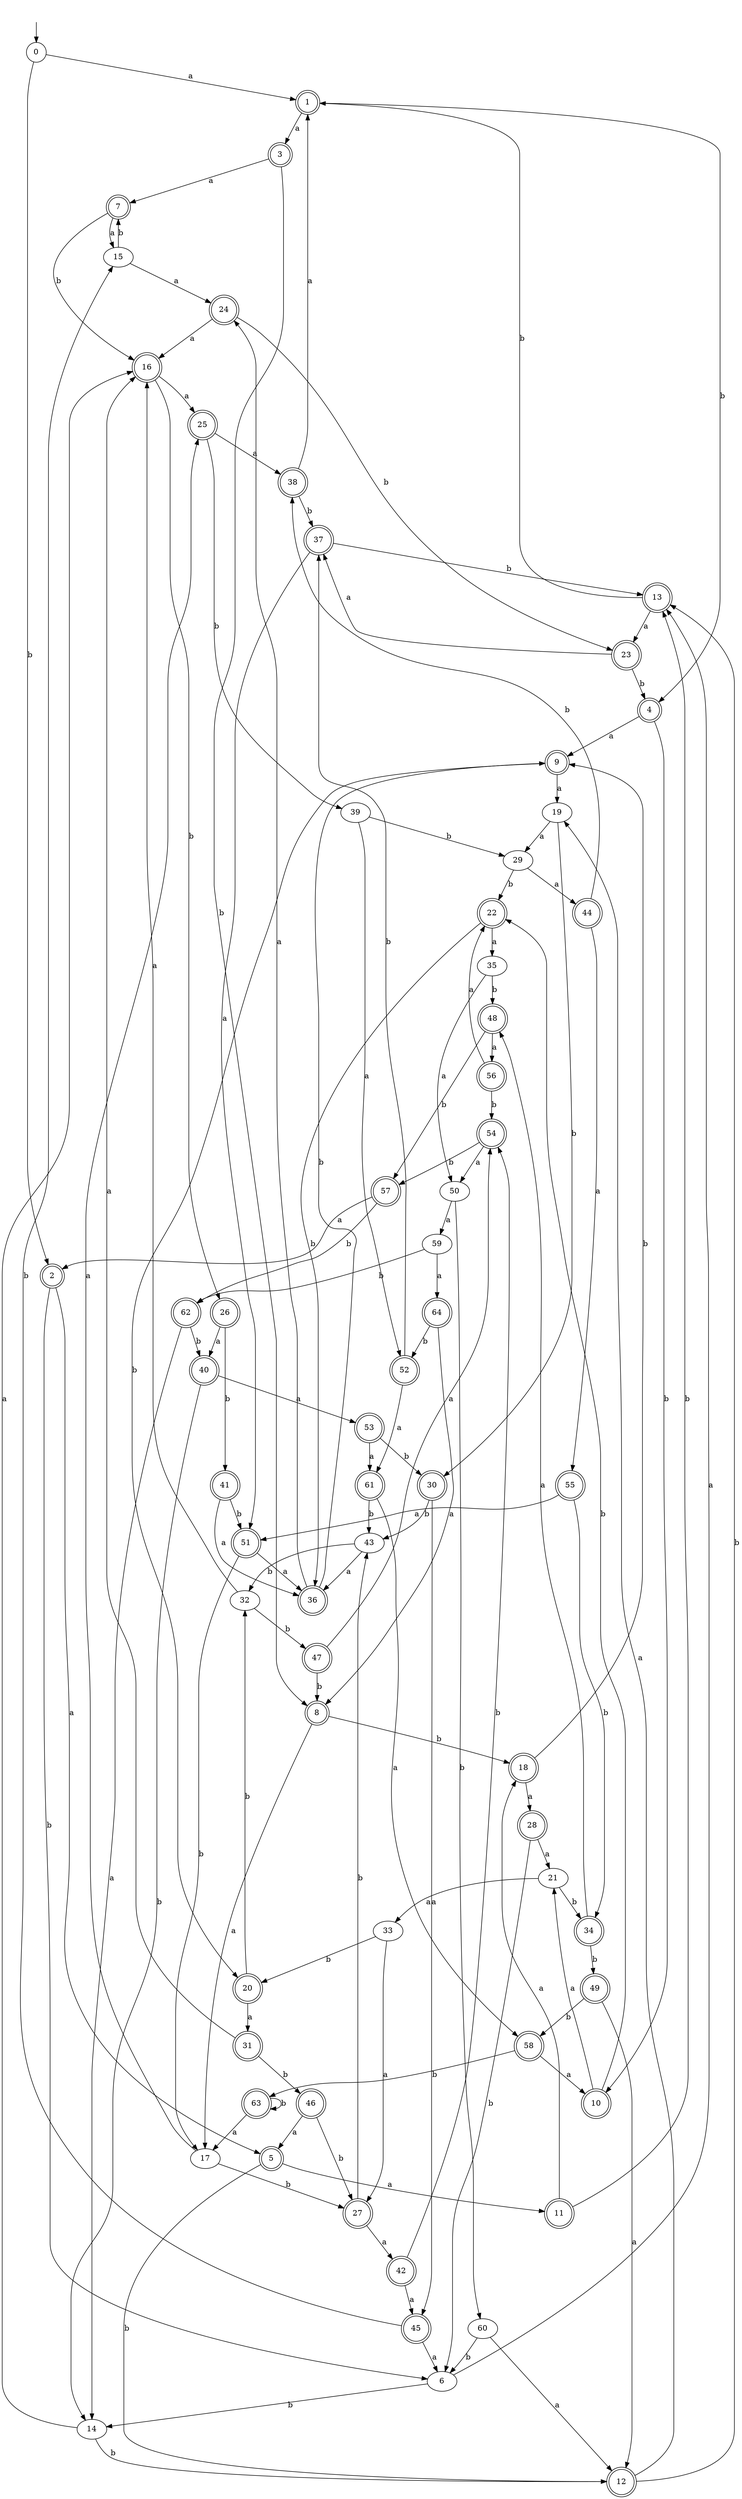 digraph RandomDFA {
  __start0 [label="", shape=none];
  __start0 -> 0 [label=""];
  0 [shape=circle]
  0 -> 1 [label="a"]
  0 -> 2 [label="b"]
  1 [shape=doublecircle]
  1 -> 3 [label="a"]
  1 -> 4 [label="b"]
  2 [shape=doublecircle]
  2 -> 5 [label="a"]
  2 -> 6 [label="b"]
  3 [shape=doublecircle]
  3 -> 7 [label="a"]
  3 -> 8 [label="b"]
  4 [shape=doublecircle]
  4 -> 9 [label="a"]
  4 -> 10 [label="b"]
  5 [shape=doublecircle]
  5 -> 11 [label="a"]
  5 -> 12 [label="b"]
  6
  6 -> 13 [label="a"]
  6 -> 14 [label="b"]
  7 [shape=doublecircle]
  7 -> 15 [label="a"]
  7 -> 16 [label="b"]
  8 [shape=doublecircle]
  8 -> 17 [label="a"]
  8 -> 18 [label="b"]
  9 [shape=doublecircle]
  9 -> 19 [label="a"]
  9 -> 20 [label="b"]
  10 [shape=doublecircle]
  10 -> 21 [label="a"]
  10 -> 22 [label="b"]
  11 [shape=doublecircle]
  11 -> 18 [label="a"]
  11 -> 13 [label="b"]
  12 [shape=doublecircle]
  12 -> 19 [label="a"]
  12 -> 13 [label="b"]
  13 [shape=doublecircle]
  13 -> 23 [label="a"]
  13 -> 1 [label="b"]
  14
  14 -> 16 [label="a"]
  14 -> 12 [label="b"]
  15
  15 -> 24 [label="a"]
  15 -> 7 [label="b"]
  16 [shape=doublecircle]
  16 -> 25 [label="a"]
  16 -> 26 [label="b"]
  17
  17 -> 25 [label="a"]
  17 -> 27 [label="b"]
  18 [shape=doublecircle]
  18 -> 28 [label="a"]
  18 -> 9 [label="b"]
  19
  19 -> 29 [label="a"]
  19 -> 30 [label="b"]
  20 [shape=doublecircle]
  20 -> 31 [label="a"]
  20 -> 32 [label="b"]
  21
  21 -> 33 [label="a"]
  21 -> 34 [label="b"]
  22 [shape=doublecircle]
  22 -> 35 [label="a"]
  22 -> 36 [label="b"]
  23 [shape=doublecircle]
  23 -> 37 [label="a"]
  23 -> 4 [label="b"]
  24 [shape=doublecircle]
  24 -> 16 [label="a"]
  24 -> 23 [label="b"]
  25 [shape=doublecircle]
  25 -> 38 [label="a"]
  25 -> 39 [label="b"]
  26 [shape=doublecircle]
  26 -> 40 [label="a"]
  26 -> 41 [label="b"]
  27 [shape=doublecircle]
  27 -> 42 [label="a"]
  27 -> 43 [label="b"]
  28 [shape=doublecircle]
  28 -> 21 [label="a"]
  28 -> 6 [label="b"]
  29
  29 -> 44 [label="a"]
  29 -> 22 [label="b"]
  30 [shape=doublecircle]
  30 -> 45 [label="a"]
  30 -> 43 [label="b"]
  31 [shape=doublecircle]
  31 -> 16 [label="a"]
  31 -> 46 [label="b"]
  32
  32 -> 16 [label="a"]
  32 -> 47 [label="b"]
  33
  33 -> 27 [label="a"]
  33 -> 20 [label="b"]
  34 [shape=doublecircle]
  34 -> 48 [label="a"]
  34 -> 49 [label="b"]
  35
  35 -> 50 [label="a"]
  35 -> 48 [label="b"]
  36 [shape=doublecircle]
  36 -> 24 [label="a"]
  36 -> 9 [label="b"]
  37 [shape=doublecircle]
  37 -> 51 [label="a"]
  37 -> 13 [label="b"]
  38 [shape=doublecircle]
  38 -> 1 [label="a"]
  38 -> 37 [label="b"]
  39
  39 -> 52 [label="a"]
  39 -> 29 [label="b"]
  40 [shape=doublecircle]
  40 -> 53 [label="a"]
  40 -> 14 [label="b"]
  41 [shape=doublecircle]
  41 -> 36 [label="a"]
  41 -> 51 [label="b"]
  42 [shape=doublecircle]
  42 -> 45 [label="a"]
  42 -> 54 [label="b"]
  43
  43 -> 36 [label="a"]
  43 -> 32 [label="b"]
  44 [shape=doublecircle]
  44 -> 55 [label="a"]
  44 -> 38 [label="b"]
  45 [shape=doublecircle]
  45 -> 6 [label="a"]
  45 -> 15 [label="b"]
  46 [shape=doublecircle]
  46 -> 5 [label="a"]
  46 -> 27 [label="b"]
  47 [shape=doublecircle]
  47 -> 54 [label="a"]
  47 -> 8 [label="b"]
  48 [shape=doublecircle]
  48 -> 56 [label="a"]
  48 -> 57 [label="b"]
  49 [shape=doublecircle]
  49 -> 12 [label="a"]
  49 -> 58 [label="b"]
  50
  50 -> 59 [label="a"]
  50 -> 60 [label="b"]
  51 [shape=doublecircle]
  51 -> 36 [label="a"]
  51 -> 17 [label="b"]
  52 [shape=doublecircle]
  52 -> 61 [label="a"]
  52 -> 37 [label="b"]
  53 [shape=doublecircle]
  53 -> 61 [label="a"]
  53 -> 30 [label="b"]
  54 [shape=doublecircle]
  54 -> 50 [label="a"]
  54 -> 57 [label="b"]
  55 [shape=doublecircle]
  55 -> 51 [label="a"]
  55 -> 34 [label="b"]
  56 [shape=doublecircle]
  56 -> 22 [label="a"]
  56 -> 54 [label="b"]
  57 [shape=doublecircle]
  57 -> 2 [label="a"]
  57 -> 62 [label="b"]
  58 [shape=doublecircle]
  58 -> 10 [label="a"]
  58 -> 63 [label="b"]
  59
  59 -> 64 [label="a"]
  59 -> 62 [label="b"]
  60
  60 -> 12 [label="a"]
  60 -> 6 [label="b"]
  61 [shape=doublecircle]
  61 -> 58 [label="a"]
  61 -> 43 [label="b"]
  62 [shape=doublecircle]
  62 -> 14 [label="a"]
  62 -> 40 [label="b"]
  63 [shape=doublecircle]
  63 -> 17 [label="a"]
  63 -> 63 [label="b"]
  64 [shape=doublecircle]
  64 -> 8 [label="a"]
  64 -> 52 [label="b"]
}
